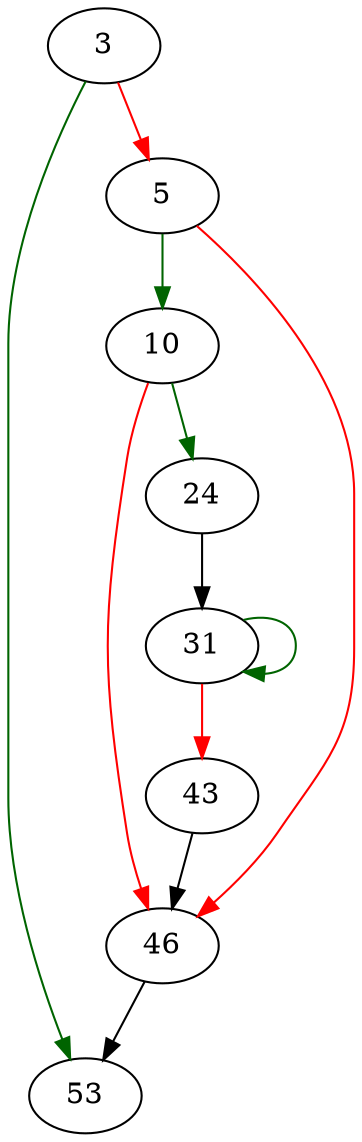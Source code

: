 strict digraph "blake2b_update" {
	// Node definitions.
	3 [entry=true];
	53;
	5;
	10;
	46;
	24;
	31;
	43;

	// Edge definitions.
	3 -> 53 [
		color=darkgreen
		cond=true
	];
	3 -> 5 [
		color=red
		cond=false
	];
	5 -> 10 [
		color=darkgreen
		cond=true
	];
	5 -> 46 [
		color=red
		cond=false
	];
	10 -> 46 [
		color=red
		cond=false
	];
	10 -> 24 [
		color=darkgreen
		cond=true
	];
	46 -> 53;
	24 -> 31;
	31 -> 31 [
		color=darkgreen
		cond=true
	];
	31 -> 43 [
		color=red
		cond=false
	];
	43 -> 46;
}